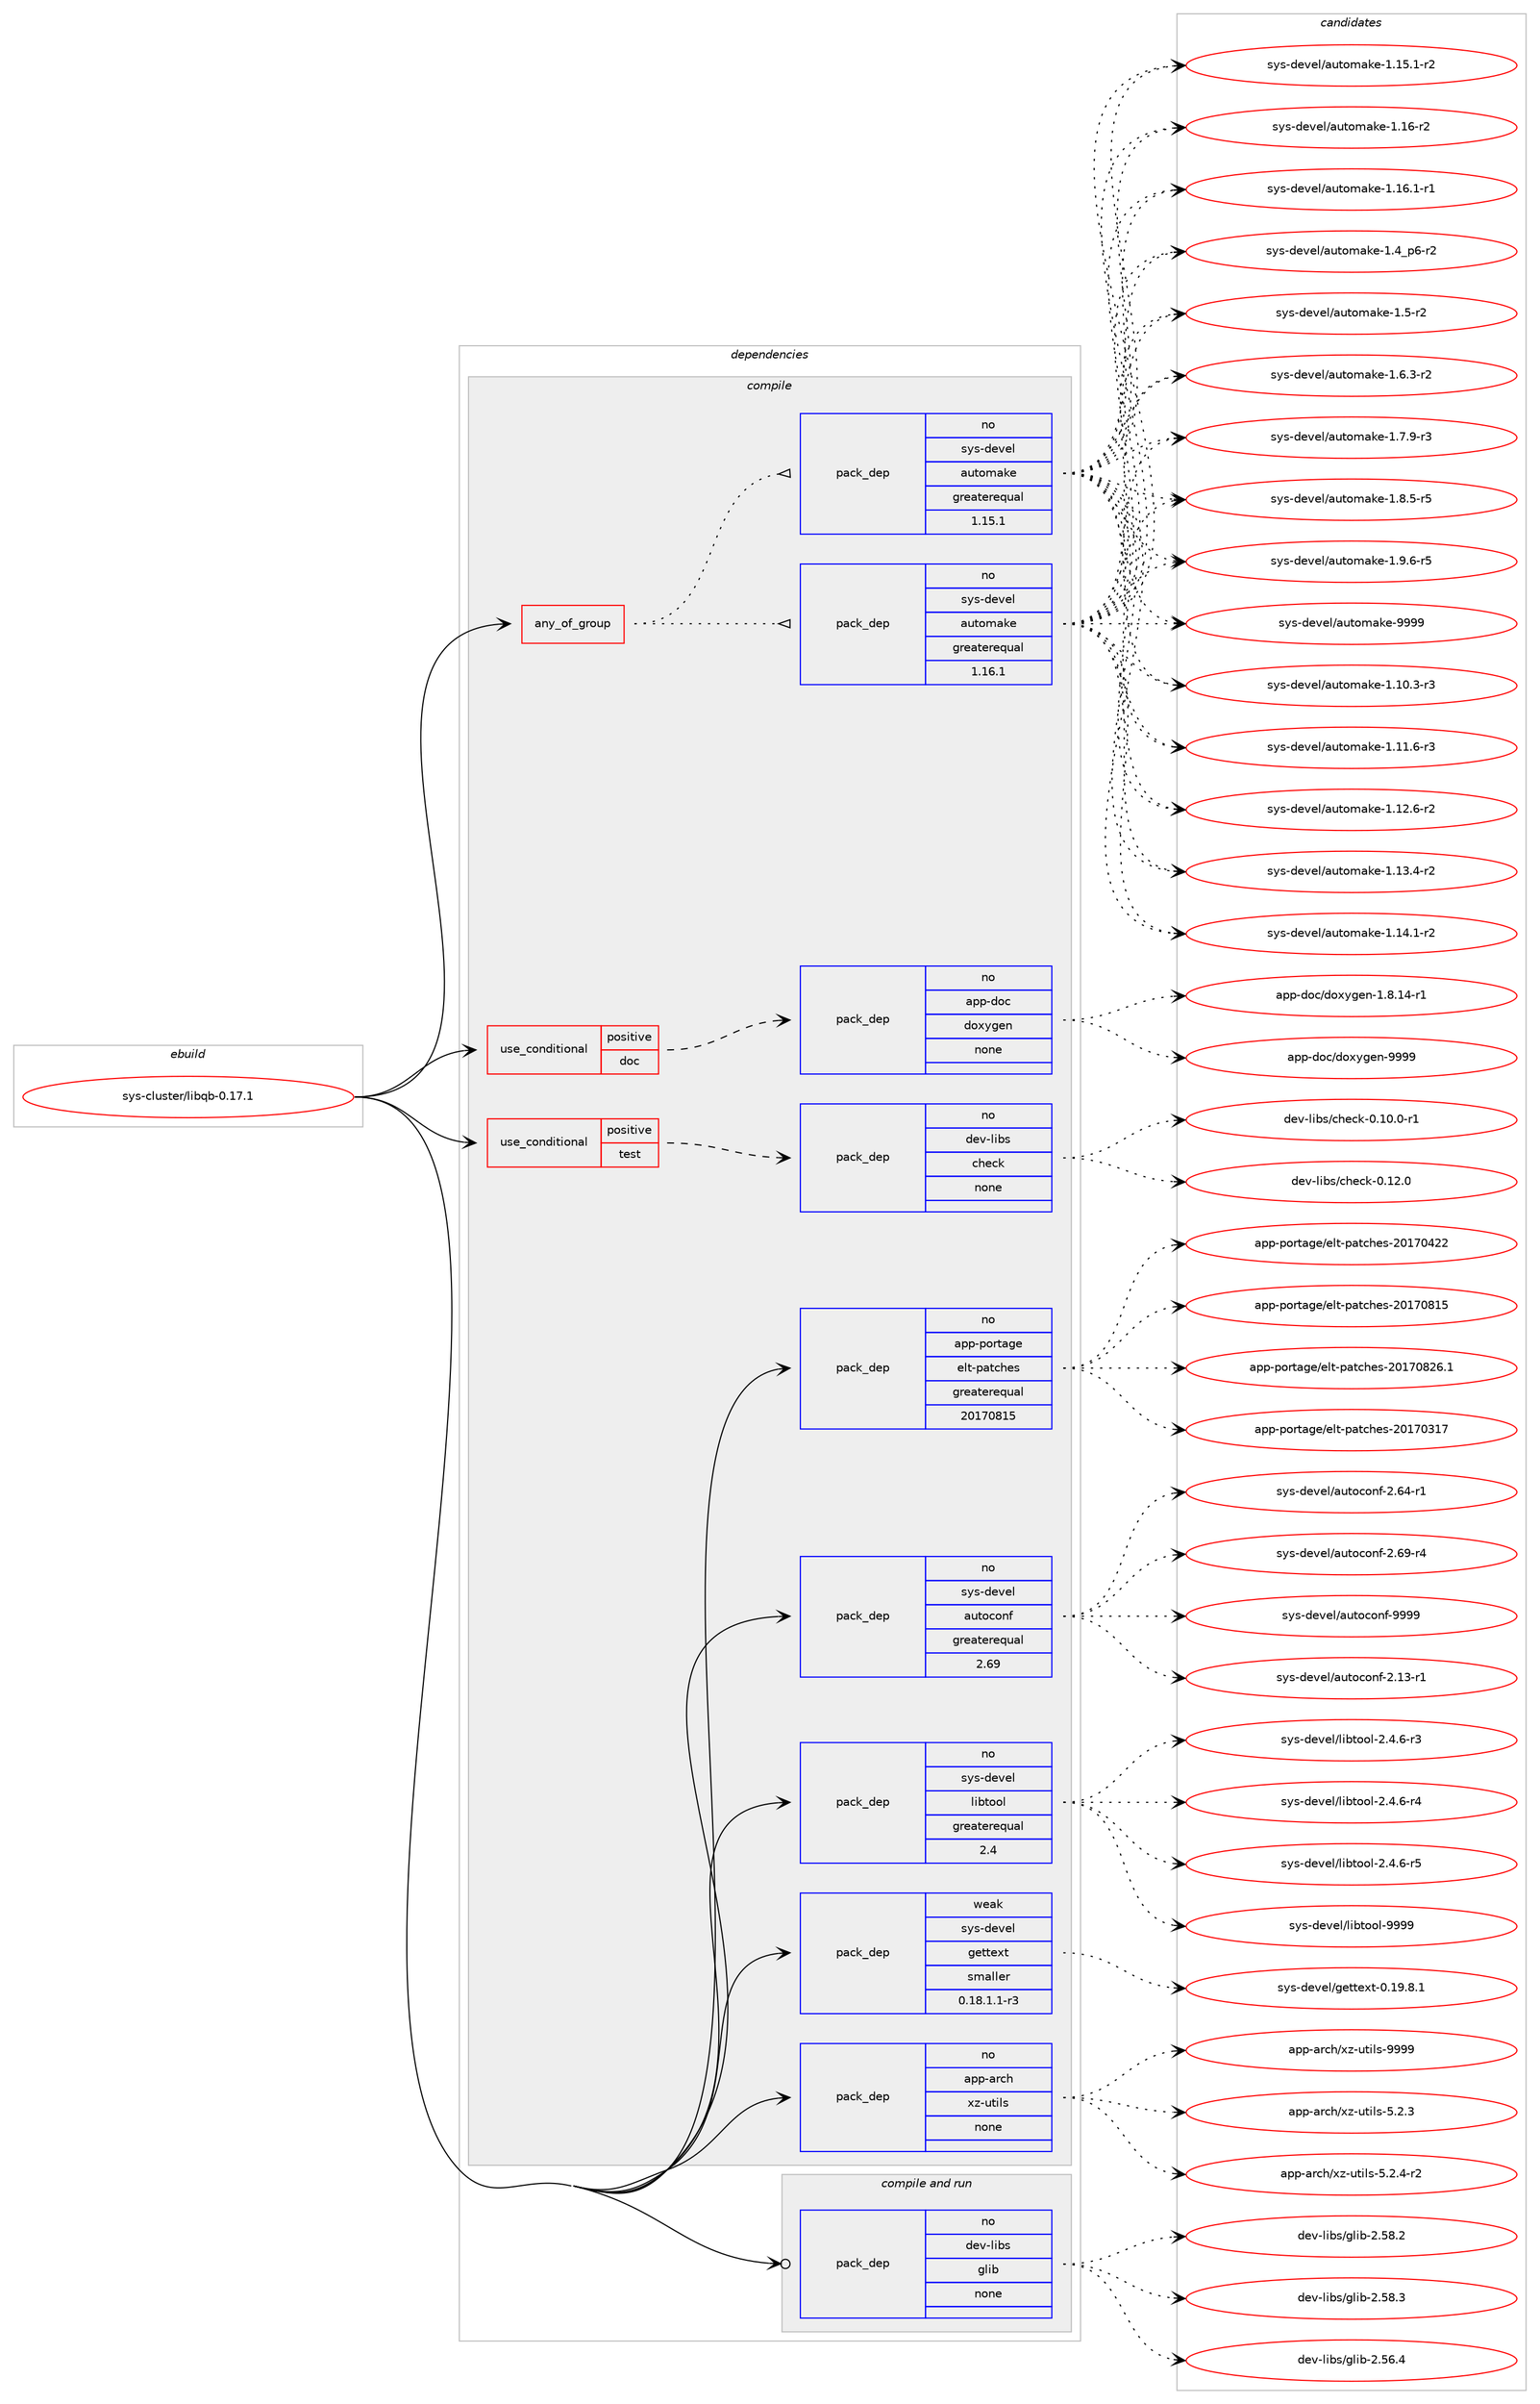 digraph prolog {

# *************
# Graph options
# *************

newrank=true;
concentrate=true;
compound=true;
graph [rankdir=LR,fontname=Helvetica,fontsize=10,ranksep=1.5];#, ranksep=2.5, nodesep=0.2];
edge  [arrowhead=vee];
node  [fontname=Helvetica,fontsize=10];

# **********
# The ebuild
# **********

subgraph cluster_leftcol {
color=gray;
rank=same;
label=<<i>ebuild</i>>;
id [label="sys-cluster/libqb-0.17.1", color=red, width=4, href="../sys-cluster/libqb-0.17.1.svg"];
}

# ****************
# The dependencies
# ****************

subgraph cluster_midcol {
color=gray;
label=<<i>dependencies</i>>;
subgraph cluster_compile {
fillcolor="#eeeeee";
style=filled;
label=<<i>compile</i>>;
subgraph any27350 {
dependency1723384 [label=<<TABLE BORDER="0" CELLBORDER="1" CELLSPACING="0" CELLPADDING="4"><TR><TD CELLPADDING="10">any_of_group</TD></TR></TABLE>>, shape=none, color=red];subgraph pack1236332 {
dependency1723385 [label=<<TABLE BORDER="0" CELLBORDER="1" CELLSPACING="0" CELLPADDING="4" WIDTH="220"><TR><TD ROWSPAN="6" CELLPADDING="30">pack_dep</TD></TR><TR><TD WIDTH="110">no</TD></TR><TR><TD>sys-devel</TD></TR><TR><TD>automake</TD></TR><TR><TD>greaterequal</TD></TR><TR><TD>1.16.1</TD></TR></TABLE>>, shape=none, color=blue];
}
dependency1723384:e -> dependency1723385:w [weight=20,style="dotted",arrowhead="oinv"];
subgraph pack1236333 {
dependency1723386 [label=<<TABLE BORDER="0" CELLBORDER="1" CELLSPACING="0" CELLPADDING="4" WIDTH="220"><TR><TD ROWSPAN="6" CELLPADDING="30">pack_dep</TD></TR><TR><TD WIDTH="110">no</TD></TR><TR><TD>sys-devel</TD></TR><TR><TD>automake</TD></TR><TR><TD>greaterequal</TD></TR><TR><TD>1.15.1</TD></TR></TABLE>>, shape=none, color=blue];
}
dependency1723384:e -> dependency1723386:w [weight=20,style="dotted",arrowhead="oinv"];
}
id:e -> dependency1723384:w [weight=20,style="solid",arrowhead="vee"];
subgraph cond458814 {
dependency1723387 [label=<<TABLE BORDER="0" CELLBORDER="1" CELLSPACING="0" CELLPADDING="4"><TR><TD ROWSPAN="3" CELLPADDING="10">use_conditional</TD></TR><TR><TD>positive</TD></TR><TR><TD>doc</TD></TR></TABLE>>, shape=none, color=red];
subgraph pack1236334 {
dependency1723388 [label=<<TABLE BORDER="0" CELLBORDER="1" CELLSPACING="0" CELLPADDING="4" WIDTH="220"><TR><TD ROWSPAN="6" CELLPADDING="30">pack_dep</TD></TR><TR><TD WIDTH="110">no</TD></TR><TR><TD>app-doc</TD></TR><TR><TD>doxygen</TD></TR><TR><TD>none</TD></TR><TR><TD></TD></TR></TABLE>>, shape=none, color=blue];
}
dependency1723387:e -> dependency1723388:w [weight=20,style="dashed",arrowhead="vee"];
}
id:e -> dependency1723387:w [weight=20,style="solid",arrowhead="vee"];
subgraph cond458815 {
dependency1723389 [label=<<TABLE BORDER="0" CELLBORDER="1" CELLSPACING="0" CELLPADDING="4"><TR><TD ROWSPAN="3" CELLPADDING="10">use_conditional</TD></TR><TR><TD>positive</TD></TR><TR><TD>test</TD></TR></TABLE>>, shape=none, color=red];
subgraph pack1236335 {
dependency1723390 [label=<<TABLE BORDER="0" CELLBORDER="1" CELLSPACING="0" CELLPADDING="4" WIDTH="220"><TR><TD ROWSPAN="6" CELLPADDING="30">pack_dep</TD></TR><TR><TD WIDTH="110">no</TD></TR><TR><TD>dev-libs</TD></TR><TR><TD>check</TD></TR><TR><TD>none</TD></TR><TR><TD></TD></TR></TABLE>>, shape=none, color=blue];
}
dependency1723389:e -> dependency1723390:w [weight=20,style="dashed",arrowhead="vee"];
}
id:e -> dependency1723389:w [weight=20,style="solid",arrowhead="vee"];
subgraph pack1236336 {
dependency1723391 [label=<<TABLE BORDER="0" CELLBORDER="1" CELLSPACING="0" CELLPADDING="4" WIDTH="220"><TR><TD ROWSPAN="6" CELLPADDING="30">pack_dep</TD></TR><TR><TD WIDTH="110">no</TD></TR><TR><TD>app-arch</TD></TR><TR><TD>xz-utils</TD></TR><TR><TD>none</TD></TR><TR><TD></TD></TR></TABLE>>, shape=none, color=blue];
}
id:e -> dependency1723391:w [weight=20,style="solid",arrowhead="vee"];
subgraph pack1236337 {
dependency1723392 [label=<<TABLE BORDER="0" CELLBORDER="1" CELLSPACING="0" CELLPADDING="4" WIDTH="220"><TR><TD ROWSPAN="6" CELLPADDING="30">pack_dep</TD></TR><TR><TD WIDTH="110">no</TD></TR><TR><TD>app-portage</TD></TR><TR><TD>elt-patches</TD></TR><TR><TD>greaterequal</TD></TR><TR><TD>20170815</TD></TR></TABLE>>, shape=none, color=blue];
}
id:e -> dependency1723392:w [weight=20,style="solid",arrowhead="vee"];
subgraph pack1236338 {
dependency1723393 [label=<<TABLE BORDER="0" CELLBORDER="1" CELLSPACING="0" CELLPADDING="4" WIDTH="220"><TR><TD ROWSPAN="6" CELLPADDING="30">pack_dep</TD></TR><TR><TD WIDTH="110">no</TD></TR><TR><TD>sys-devel</TD></TR><TR><TD>autoconf</TD></TR><TR><TD>greaterequal</TD></TR><TR><TD>2.69</TD></TR></TABLE>>, shape=none, color=blue];
}
id:e -> dependency1723393:w [weight=20,style="solid",arrowhead="vee"];
subgraph pack1236339 {
dependency1723394 [label=<<TABLE BORDER="0" CELLBORDER="1" CELLSPACING="0" CELLPADDING="4" WIDTH="220"><TR><TD ROWSPAN="6" CELLPADDING="30">pack_dep</TD></TR><TR><TD WIDTH="110">no</TD></TR><TR><TD>sys-devel</TD></TR><TR><TD>libtool</TD></TR><TR><TD>greaterequal</TD></TR><TR><TD>2.4</TD></TR></TABLE>>, shape=none, color=blue];
}
id:e -> dependency1723394:w [weight=20,style="solid",arrowhead="vee"];
subgraph pack1236340 {
dependency1723395 [label=<<TABLE BORDER="0" CELLBORDER="1" CELLSPACING="0" CELLPADDING="4" WIDTH="220"><TR><TD ROWSPAN="6" CELLPADDING="30">pack_dep</TD></TR><TR><TD WIDTH="110">weak</TD></TR><TR><TD>sys-devel</TD></TR><TR><TD>gettext</TD></TR><TR><TD>smaller</TD></TR><TR><TD>0.18.1.1-r3</TD></TR></TABLE>>, shape=none, color=blue];
}
id:e -> dependency1723395:w [weight=20,style="solid",arrowhead="vee"];
}
subgraph cluster_compileandrun {
fillcolor="#eeeeee";
style=filled;
label=<<i>compile and run</i>>;
subgraph pack1236341 {
dependency1723396 [label=<<TABLE BORDER="0" CELLBORDER="1" CELLSPACING="0" CELLPADDING="4" WIDTH="220"><TR><TD ROWSPAN="6" CELLPADDING="30">pack_dep</TD></TR><TR><TD WIDTH="110">no</TD></TR><TR><TD>dev-libs</TD></TR><TR><TD>glib</TD></TR><TR><TD>none</TD></TR><TR><TD></TD></TR></TABLE>>, shape=none, color=blue];
}
id:e -> dependency1723396:w [weight=20,style="solid",arrowhead="odotvee"];
}
subgraph cluster_run {
fillcolor="#eeeeee";
style=filled;
label=<<i>run</i>>;
}
}

# **************
# The candidates
# **************

subgraph cluster_choices {
rank=same;
color=gray;
label=<<i>candidates</i>>;

subgraph choice1236332 {
color=black;
nodesep=1;
choice11512111545100101118101108479711711611110997107101454946494846514511451 [label="sys-devel/automake-1.10.3-r3", color=red, width=4,href="../sys-devel/automake-1.10.3-r3.svg"];
choice11512111545100101118101108479711711611110997107101454946494946544511451 [label="sys-devel/automake-1.11.6-r3", color=red, width=4,href="../sys-devel/automake-1.11.6-r3.svg"];
choice11512111545100101118101108479711711611110997107101454946495046544511450 [label="sys-devel/automake-1.12.6-r2", color=red, width=4,href="../sys-devel/automake-1.12.6-r2.svg"];
choice11512111545100101118101108479711711611110997107101454946495146524511450 [label="sys-devel/automake-1.13.4-r2", color=red, width=4,href="../sys-devel/automake-1.13.4-r2.svg"];
choice11512111545100101118101108479711711611110997107101454946495246494511450 [label="sys-devel/automake-1.14.1-r2", color=red, width=4,href="../sys-devel/automake-1.14.1-r2.svg"];
choice11512111545100101118101108479711711611110997107101454946495346494511450 [label="sys-devel/automake-1.15.1-r2", color=red, width=4,href="../sys-devel/automake-1.15.1-r2.svg"];
choice1151211154510010111810110847971171161111099710710145494649544511450 [label="sys-devel/automake-1.16-r2", color=red, width=4,href="../sys-devel/automake-1.16-r2.svg"];
choice11512111545100101118101108479711711611110997107101454946495446494511449 [label="sys-devel/automake-1.16.1-r1", color=red, width=4,href="../sys-devel/automake-1.16.1-r1.svg"];
choice115121115451001011181011084797117116111109971071014549465295112544511450 [label="sys-devel/automake-1.4_p6-r2", color=red, width=4,href="../sys-devel/automake-1.4_p6-r2.svg"];
choice11512111545100101118101108479711711611110997107101454946534511450 [label="sys-devel/automake-1.5-r2", color=red, width=4,href="../sys-devel/automake-1.5-r2.svg"];
choice115121115451001011181011084797117116111109971071014549465446514511450 [label="sys-devel/automake-1.6.3-r2", color=red, width=4,href="../sys-devel/automake-1.6.3-r2.svg"];
choice115121115451001011181011084797117116111109971071014549465546574511451 [label="sys-devel/automake-1.7.9-r3", color=red, width=4,href="../sys-devel/automake-1.7.9-r3.svg"];
choice115121115451001011181011084797117116111109971071014549465646534511453 [label="sys-devel/automake-1.8.5-r5", color=red, width=4,href="../sys-devel/automake-1.8.5-r5.svg"];
choice115121115451001011181011084797117116111109971071014549465746544511453 [label="sys-devel/automake-1.9.6-r5", color=red, width=4,href="../sys-devel/automake-1.9.6-r5.svg"];
choice115121115451001011181011084797117116111109971071014557575757 [label="sys-devel/automake-9999", color=red, width=4,href="../sys-devel/automake-9999.svg"];
dependency1723385:e -> choice11512111545100101118101108479711711611110997107101454946494846514511451:w [style=dotted,weight="100"];
dependency1723385:e -> choice11512111545100101118101108479711711611110997107101454946494946544511451:w [style=dotted,weight="100"];
dependency1723385:e -> choice11512111545100101118101108479711711611110997107101454946495046544511450:w [style=dotted,weight="100"];
dependency1723385:e -> choice11512111545100101118101108479711711611110997107101454946495146524511450:w [style=dotted,weight="100"];
dependency1723385:e -> choice11512111545100101118101108479711711611110997107101454946495246494511450:w [style=dotted,weight="100"];
dependency1723385:e -> choice11512111545100101118101108479711711611110997107101454946495346494511450:w [style=dotted,weight="100"];
dependency1723385:e -> choice1151211154510010111810110847971171161111099710710145494649544511450:w [style=dotted,weight="100"];
dependency1723385:e -> choice11512111545100101118101108479711711611110997107101454946495446494511449:w [style=dotted,weight="100"];
dependency1723385:e -> choice115121115451001011181011084797117116111109971071014549465295112544511450:w [style=dotted,weight="100"];
dependency1723385:e -> choice11512111545100101118101108479711711611110997107101454946534511450:w [style=dotted,weight="100"];
dependency1723385:e -> choice115121115451001011181011084797117116111109971071014549465446514511450:w [style=dotted,weight="100"];
dependency1723385:e -> choice115121115451001011181011084797117116111109971071014549465546574511451:w [style=dotted,weight="100"];
dependency1723385:e -> choice115121115451001011181011084797117116111109971071014549465646534511453:w [style=dotted,weight="100"];
dependency1723385:e -> choice115121115451001011181011084797117116111109971071014549465746544511453:w [style=dotted,weight="100"];
dependency1723385:e -> choice115121115451001011181011084797117116111109971071014557575757:w [style=dotted,weight="100"];
}
subgraph choice1236333 {
color=black;
nodesep=1;
choice11512111545100101118101108479711711611110997107101454946494846514511451 [label="sys-devel/automake-1.10.3-r3", color=red, width=4,href="../sys-devel/automake-1.10.3-r3.svg"];
choice11512111545100101118101108479711711611110997107101454946494946544511451 [label="sys-devel/automake-1.11.6-r3", color=red, width=4,href="../sys-devel/automake-1.11.6-r3.svg"];
choice11512111545100101118101108479711711611110997107101454946495046544511450 [label="sys-devel/automake-1.12.6-r2", color=red, width=4,href="../sys-devel/automake-1.12.6-r2.svg"];
choice11512111545100101118101108479711711611110997107101454946495146524511450 [label="sys-devel/automake-1.13.4-r2", color=red, width=4,href="../sys-devel/automake-1.13.4-r2.svg"];
choice11512111545100101118101108479711711611110997107101454946495246494511450 [label="sys-devel/automake-1.14.1-r2", color=red, width=4,href="../sys-devel/automake-1.14.1-r2.svg"];
choice11512111545100101118101108479711711611110997107101454946495346494511450 [label="sys-devel/automake-1.15.1-r2", color=red, width=4,href="../sys-devel/automake-1.15.1-r2.svg"];
choice1151211154510010111810110847971171161111099710710145494649544511450 [label="sys-devel/automake-1.16-r2", color=red, width=4,href="../sys-devel/automake-1.16-r2.svg"];
choice11512111545100101118101108479711711611110997107101454946495446494511449 [label="sys-devel/automake-1.16.1-r1", color=red, width=4,href="../sys-devel/automake-1.16.1-r1.svg"];
choice115121115451001011181011084797117116111109971071014549465295112544511450 [label="sys-devel/automake-1.4_p6-r2", color=red, width=4,href="../sys-devel/automake-1.4_p6-r2.svg"];
choice11512111545100101118101108479711711611110997107101454946534511450 [label="sys-devel/automake-1.5-r2", color=red, width=4,href="../sys-devel/automake-1.5-r2.svg"];
choice115121115451001011181011084797117116111109971071014549465446514511450 [label="sys-devel/automake-1.6.3-r2", color=red, width=4,href="../sys-devel/automake-1.6.3-r2.svg"];
choice115121115451001011181011084797117116111109971071014549465546574511451 [label="sys-devel/automake-1.7.9-r3", color=red, width=4,href="../sys-devel/automake-1.7.9-r3.svg"];
choice115121115451001011181011084797117116111109971071014549465646534511453 [label="sys-devel/automake-1.8.5-r5", color=red, width=4,href="../sys-devel/automake-1.8.5-r5.svg"];
choice115121115451001011181011084797117116111109971071014549465746544511453 [label="sys-devel/automake-1.9.6-r5", color=red, width=4,href="../sys-devel/automake-1.9.6-r5.svg"];
choice115121115451001011181011084797117116111109971071014557575757 [label="sys-devel/automake-9999", color=red, width=4,href="../sys-devel/automake-9999.svg"];
dependency1723386:e -> choice11512111545100101118101108479711711611110997107101454946494846514511451:w [style=dotted,weight="100"];
dependency1723386:e -> choice11512111545100101118101108479711711611110997107101454946494946544511451:w [style=dotted,weight="100"];
dependency1723386:e -> choice11512111545100101118101108479711711611110997107101454946495046544511450:w [style=dotted,weight="100"];
dependency1723386:e -> choice11512111545100101118101108479711711611110997107101454946495146524511450:w [style=dotted,weight="100"];
dependency1723386:e -> choice11512111545100101118101108479711711611110997107101454946495246494511450:w [style=dotted,weight="100"];
dependency1723386:e -> choice11512111545100101118101108479711711611110997107101454946495346494511450:w [style=dotted,weight="100"];
dependency1723386:e -> choice1151211154510010111810110847971171161111099710710145494649544511450:w [style=dotted,weight="100"];
dependency1723386:e -> choice11512111545100101118101108479711711611110997107101454946495446494511449:w [style=dotted,weight="100"];
dependency1723386:e -> choice115121115451001011181011084797117116111109971071014549465295112544511450:w [style=dotted,weight="100"];
dependency1723386:e -> choice11512111545100101118101108479711711611110997107101454946534511450:w [style=dotted,weight="100"];
dependency1723386:e -> choice115121115451001011181011084797117116111109971071014549465446514511450:w [style=dotted,weight="100"];
dependency1723386:e -> choice115121115451001011181011084797117116111109971071014549465546574511451:w [style=dotted,weight="100"];
dependency1723386:e -> choice115121115451001011181011084797117116111109971071014549465646534511453:w [style=dotted,weight="100"];
dependency1723386:e -> choice115121115451001011181011084797117116111109971071014549465746544511453:w [style=dotted,weight="100"];
dependency1723386:e -> choice115121115451001011181011084797117116111109971071014557575757:w [style=dotted,weight="100"];
}
subgraph choice1236334 {
color=black;
nodesep=1;
choice97112112451001119947100111120121103101110454946564649524511449 [label="app-doc/doxygen-1.8.14-r1", color=red, width=4,href="../app-doc/doxygen-1.8.14-r1.svg"];
choice971121124510011199471001111201211031011104557575757 [label="app-doc/doxygen-9999", color=red, width=4,href="../app-doc/doxygen-9999.svg"];
dependency1723388:e -> choice97112112451001119947100111120121103101110454946564649524511449:w [style=dotted,weight="100"];
dependency1723388:e -> choice971121124510011199471001111201211031011104557575757:w [style=dotted,weight="100"];
}
subgraph choice1236335 {
color=black;
nodesep=1;
choice1001011184510810598115479910410199107454846494846484511449 [label="dev-libs/check-0.10.0-r1", color=red, width=4,href="../dev-libs/check-0.10.0-r1.svg"];
choice100101118451081059811547991041019910745484649504648 [label="dev-libs/check-0.12.0", color=red, width=4,href="../dev-libs/check-0.12.0.svg"];
dependency1723390:e -> choice1001011184510810598115479910410199107454846494846484511449:w [style=dotted,weight="100"];
dependency1723390:e -> choice100101118451081059811547991041019910745484649504648:w [style=dotted,weight="100"];
}
subgraph choice1236336 {
color=black;
nodesep=1;
choice971121124597114991044712012245117116105108115455346504651 [label="app-arch/xz-utils-5.2.3", color=red, width=4,href="../app-arch/xz-utils-5.2.3.svg"];
choice9711211245971149910447120122451171161051081154553465046524511450 [label="app-arch/xz-utils-5.2.4-r2", color=red, width=4,href="../app-arch/xz-utils-5.2.4-r2.svg"];
choice9711211245971149910447120122451171161051081154557575757 [label="app-arch/xz-utils-9999", color=red, width=4,href="../app-arch/xz-utils-9999.svg"];
dependency1723391:e -> choice971121124597114991044712012245117116105108115455346504651:w [style=dotted,weight="100"];
dependency1723391:e -> choice9711211245971149910447120122451171161051081154553465046524511450:w [style=dotted,weight="100"];
dependency1723391:e -> choice9711211245971149910447120122451171161051081154557575757:w [style=dotted,weight="100"];
}
subgraph choice1236337 {
color=black;
nodesep=1;
choice97112112451121111141169710310147101108116451129711699104101115455048495548514955 [label="app-portage/elt-patches-20170317", color=red, width=4,href="../app-portage/elt-patches-20170317.svg"];
choice97112112451121111141169710310147101108116451129711699104101115455048495548525050 [label="app-portage/elt-patches-20170422", color=red, width=4,href="../app-portage/elt-patches-20170422.svg"];
choice97112112451121111141169710310147101108116451129711699104101115455048495548564953 [label="app-portage/elt-patches-20170815", color=red, width=4,href="../app-portage/elt-patches-20170815.svg"];
choice971121124511211111411697103101471011081164511297116991041011154550484955485650544649 [label="app-portage/elt-patches-20170826.1", color=red, width=4,href="../app-portage/elt-patches-20170826.1.svg"];
dependency1723392:e -> choice97112112451121111141169710310147101108116451129711699104101115455048495548514955:w [style=dotted,weight="100"];
dependency1723392:e -> choice97112112451121111141169710310147101108116451129711699104101115455048495548525050:w [style=dotted,weight="100"];
dependency1723392:e -> choice97112112451121111141169710310147101108116451129711699104101115455048495548564953:w [style=dotted,weight="100"];
dependency1723392:e -> choice971121124511211111411697103101471011081164511297116991041011154550484955485650544649:w [style=dotted,weight="100"];
}
subgraph choice1236338 {
color=black;
nodesep=1;
choice1151211154510010111810110847971171161119911111010245504649514511449 [label="sys-devel/autoconf-2.13-r1", color=red, width=4,href="../sys-devel/autoconf-2.13-r1.svg"];
choice1151211154510010111810110847971171161119911111010245504654524511449 [label="sys-devel/autoconf-2.64-r1", color=red, width=4,href="../sys-devel/autoconf-2.64-r1.svg"];
choice1151211154510010111810110847971171161119911111010245504654574511452 [label="sys-devel/autoconf-2.69-r4", color=red, width=4,href="../sys-devel/autoconf-2.69-r4.svg"];
choice115121115451001011181011084797117116111991111101024557575757 [label="sys-devel/autoconf-9999", color=red, width=4,href="../sys-devel/autoconf-9999.svg"];
dependency1723393:e -> choice1151211154510010111810110847971171161119911111010245504649514511449:w [style=dotted,weight="100"];
dependency1723393:e -> choice1151211154510010111810110847971171161119911111010245504654524511449:w [style=dotted,weight="100"];
dependency1723393:e -> choice1151211154510010111810110847971171161119911111010245504654574511452:w [style=dotted,weight="100"];
dependency1723393:e -> choice115121115451001011181011084797117116111991111101024557575757:w [style=dotted,weight="100"];
}
subgraph choice1236339 {
color=black;
nodesep=1;
choice1151211154510010111810110847108105981161111111084550465246544511451 [label="sys-devel/libtool-2.4.6-r3", color=red, width=4,href="../sys-devel/libtool-2.4.6-r3.svg"];
choice1151211154510010111810110847108105981161111111084550465246544511452 [label="sys-devel/libtool-2.4.6-r4", color=red, width=4,href="../sys-devel/libtool-2.4.6-r4.svg"];
choice1151211154510010111810110847108105981161111111084550465246544511453 [label="sys-devel/libtool-2.4.6-r5", color=red, width=4,href="../sys-devel/libtool-2.4.6-r5.svg"];
choice1151211154510010111810110847108105981161111111084557575757 [label="sys-devel/libtool-9999", color=red, width=4,href="../sys-devel/libtool-9999.svg"];
dependency1723394:e -> choice1151211154510010111810110847108105981161111111084550465246544511451:w [style=dotted,weight="100"];
dependency1723394:e -> choice1151211154510010111810110847108105981161111111084550465246544511452:w [style=dotted,weight="100"];
dependency1723394:e -> choice1151211154510010111810110847108105981161111111084550465246544511453:w [style=dotted,weight="100"];
dependency1723394:e -> choice1151211154510010111810110847108105981161111111084557575757:w [style=dotted,weight="100"];
}
subgraph choice1236340 {
color=black;
nodesep=1;
choice1151211154510010111810110847103101116116101120116454846495746564649 [label="sys-devel/gettext-0.19.8.1", color=red, width=4,href="../sys-devel/gettext-0.19.8.1.svg"];
dependency1723395:e -> choice1151211154510010111810110847103101116116101120116454846495746564649:w [style=dotted,weight="100"];
}
subgraph choice1236341 {
color=black;
nodesep=1;
choice1001011184510810598115471031081059845504653544652 [label="dev-libs/glib-2.56.4", color=red, width=4,href="../dev-libs/glib-2.56.4.svg"];
choice1001011184510810598115471031081059845504653564650 [label="dev-libs/glib-2.58.2", color=red, width=4,href="../dev-libs/glib-2.58.2.svg"];
choice1001011184510810598115471031081059845504653564651 [label="dev-libs/glib-2.58.3", color=red, width=4,href="../dev-libs/glib-2.58.3.svg"];
dependency1723396:e -> choice1001011184510810598115471031081059845504653544652:w [style=dotted,weight="100"];
dependency1723396:e -> choice1001011184510810598115471031081059845504653564650:w [style=dotted,weight="100"];
dependency1723396:e -> choice1001011184510810598115471031081059845504653564651:w [style=dotted,weight="100"];
}
}

}
